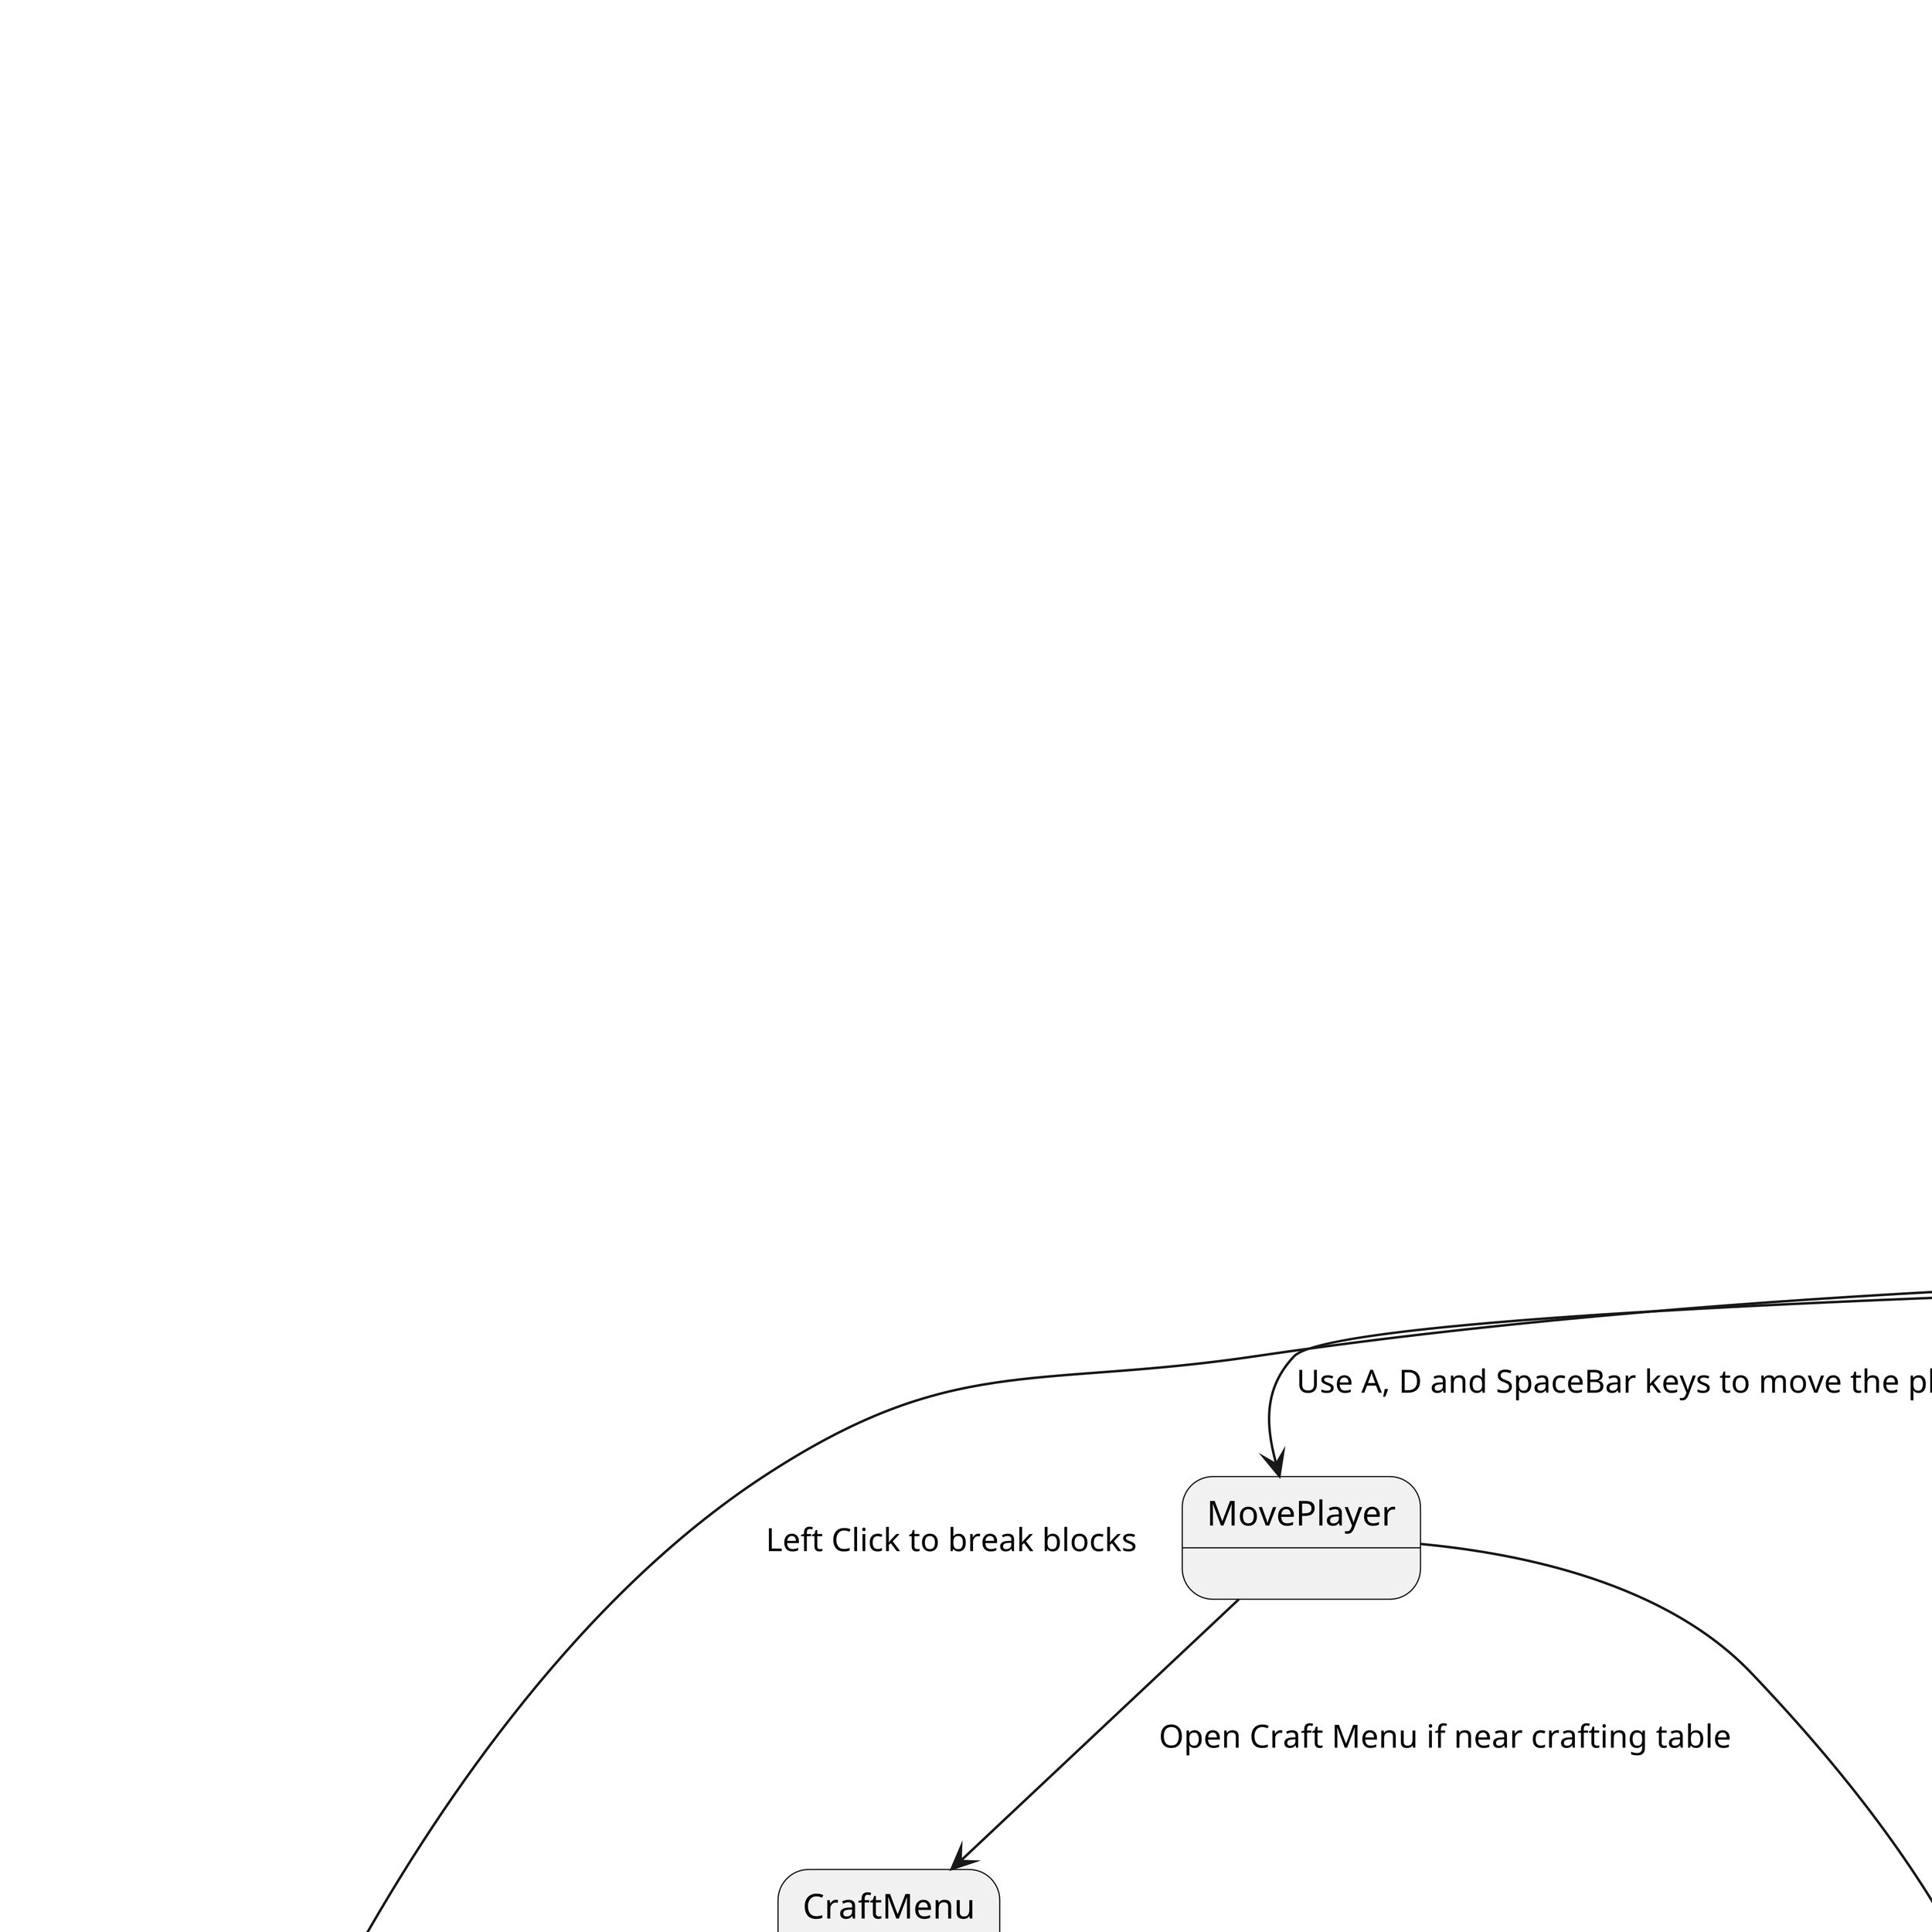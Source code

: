 @startuml state

skinparam dpi 500

state fork_startScreen <<fork>>
state fork_beginGame <<fork>>
state fork_pause <<fork>>
state fork_craft <<fork>>
state join_inventory <<join>>
state join_loadGame <<join>>

[*] --> StartScreen : Start
StartScreen --> fork_startScreen
fork_startScreen --> BeginGame : Click Begin Game Button
fork_startScreen --> ExitGame : Click Exit Game Button
fork_startScreen --> Options : Click Question Mark Button
BeginGame --> RandmolyGenerateWorld
BeginGame --> LoadPlayer
BeginGame --> LoadTextures
BeginGame --> LoadCamera

RandmolyGenerateWorld --> join_loadGame 
LoadPlayer --> join_loadGame
LoadTextures --> join_loadGame
LoadCamera --> join_loadGame
join_loadGame --> LoadGame 
LoadGame --> fork_beginGame

UpdateWorld --> fork_beginGame : Update the way the world looks


fork_beginGame --> MovePlayer : Use A, D and SpaceBar keys to move the player
MovePlayer --> UpdateWorld

fork_beginGame --> BreakBlocks : Left Click to break blocks
BreakBlocks --> AddInventory : Add the blocks to the inventory 

fork_beginGame --> PlaceBlocks : right Click to remove blocks from inventory
PlaceBlocks --> RemoveInventory : Remove Blocks from inventory

MovePlayer --> CraftMenu : Open Craft Menu if near crafting table
CraftMenu --> fork_craft
fork_craft --> CanCraft : Able to Craft new Tool
fork_craft --> CannotCraft : Not able to Craft new tool
CanCraft --> RemoveInventory : Remove Blocks needed 
CanCraft --> AddInventory : Add new Tool to inventory
CannotCraft --> CraftMenu
CraftMenu --> UpdateWorld : Press ESC key to exit crafting menu

RemoveInventory --> join_inventory
AddInventory --> join_inventory
join_inventory --> UpdateInventory 

UpdateInventory --> UpdateWorld
fork_beginGame --> PauseMenu : Press P to pause the game


PauseMenu --> fork_pause
fork_pause --> Continue : press C to continue
Continue --> fork_beginGame
fork_pause --> ExitGame : Press Q to exit the game
Options --> StartScreen : Press ESC key
ExitGame --> [*] : end game
@enduml 